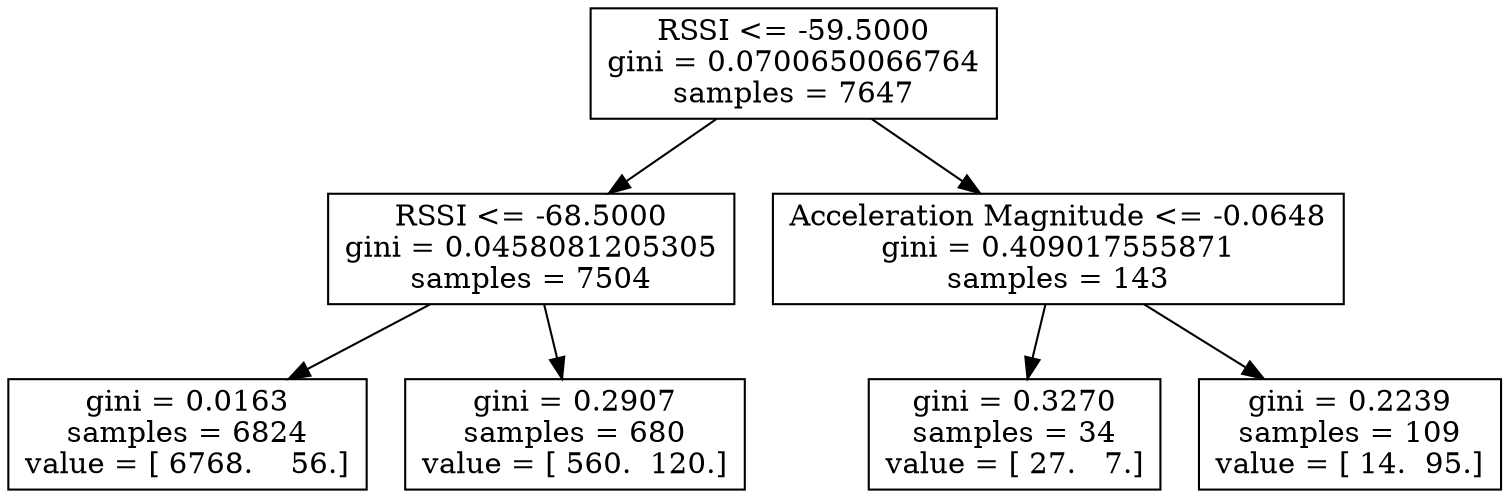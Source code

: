 digraph Tree {
0 [label="RSSI <= -59.5000\ngini = 0.0700650066764\nsamples = 7647", shape="box"] ;
1 [label="RSSI <= -68.5000\ngini = 0.0458081205305\nsamples = 7504", shape="box"] ;
0 -> 1 ;
2 [label="gini = 0.0163\nsamples = 6824\nvalue = [ 6768.    56.]", shape="box"] ;
1 -> 2 ;
3 [label="gini = 0.2907\nsamples = 680\nvalue = [ 560.  120.]", shape="box"] ;
1 -> 3 ;
4 [label="Acceleration Magnitude <= -0.0648\ngini = 0.409017555871\nsamples = 143", shape="box"] ;
0 -> 4 ;
5 [label="gini = 0.3270\nsamples = 34\nvalue = [ 27.   7.]", shape="box"] ;
4 -> 5 ;
6 [label="gini = 0.2239\nsamples = 109\nvalue = [ 14.  95.]", shape="box"] ;
4 -> 6 ;
}